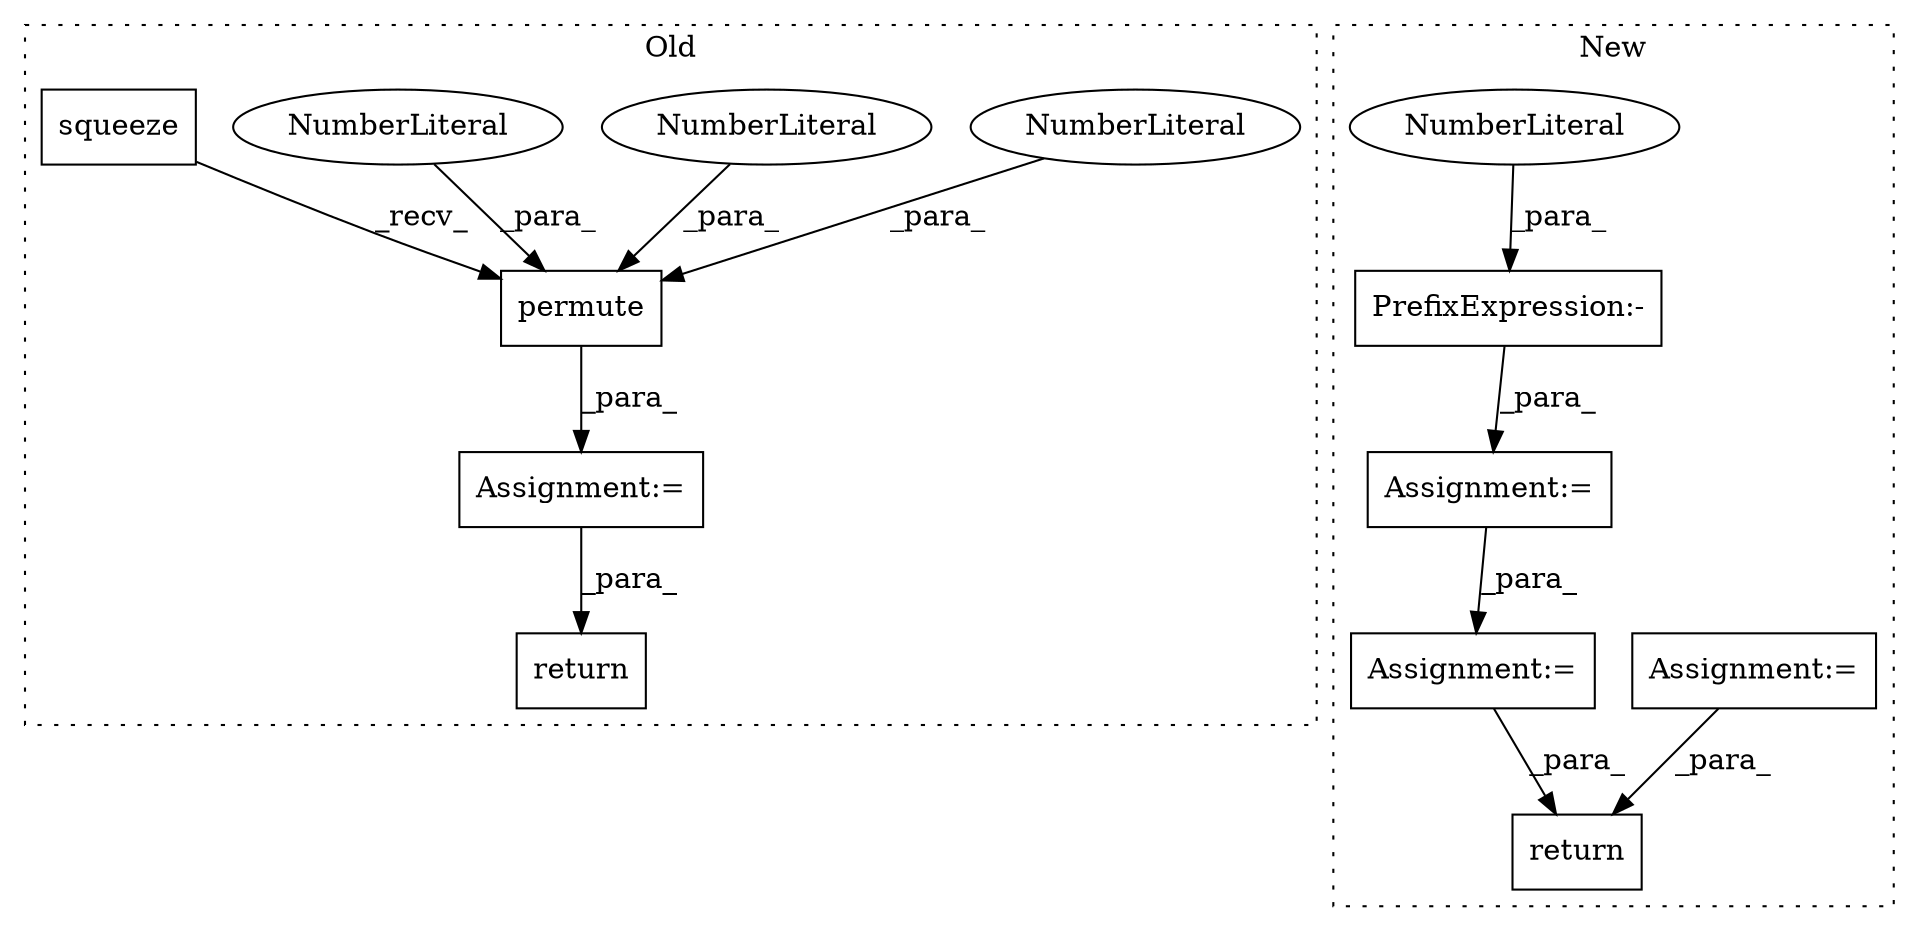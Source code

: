 digraph G {
subgraph cluster0 {
1 [label="permute" a="32" s="1699,1714" l="8,1" shape="box"];
3 [label="NumberLiteral" a="34" s="1707" l="1" shape="ellipse"];
4 [label="NumberLiteral" a="34" s="1709" l="1" shape="ellipse"];
5 [label="NumberLiteral" a="34" s="1713" l="1" shape="ellipse"];
6 [label="return" a="41" s="1763" l="7" shape="box"];
7 [label="Assignment:=" a="7" s="1689" l="1" shape="box"];
12 [label="squeeze" a="32" s="1659,1668" l="8,1" shape="box"];
label = "Old";
style="dotted";
}
subgraph cluster1 {
2 [label="return" a="41" s="984" l="7" shape="box"];
8 [label="Assignment:=" a="7" s="528" l="9" shape="box"];
9 [label="PrefixExpression:-" a="38" s="908" l="1" shape="box"];
10 [label="NumberLiteral" a="34" s="909" l="1" shape="ellipse"];
11 [label="Assignment:=" a="7" s="885" l="1" shape="box"];
13 [label="Assignment:=" a="7" s="936" l="1" shape="box"];
label = "New";
style="dotted";
}
1 -> 7 [label="_para_"];
3 -> 1 [label="_para_"];
4 -> 1 [label="_para_"];
5 -> 1 [label="_para_"];
7 -> 6 [label="_para_"];
8 -> 2 [label="_para_"];
9 -> 11 [label="_para_"];
10 -> 9 [label="_para_"];
11 -> 13 [label="_para_"];
12 -> 1 [label="_recv_"];
13 -> 2 [label="_para_"];
}